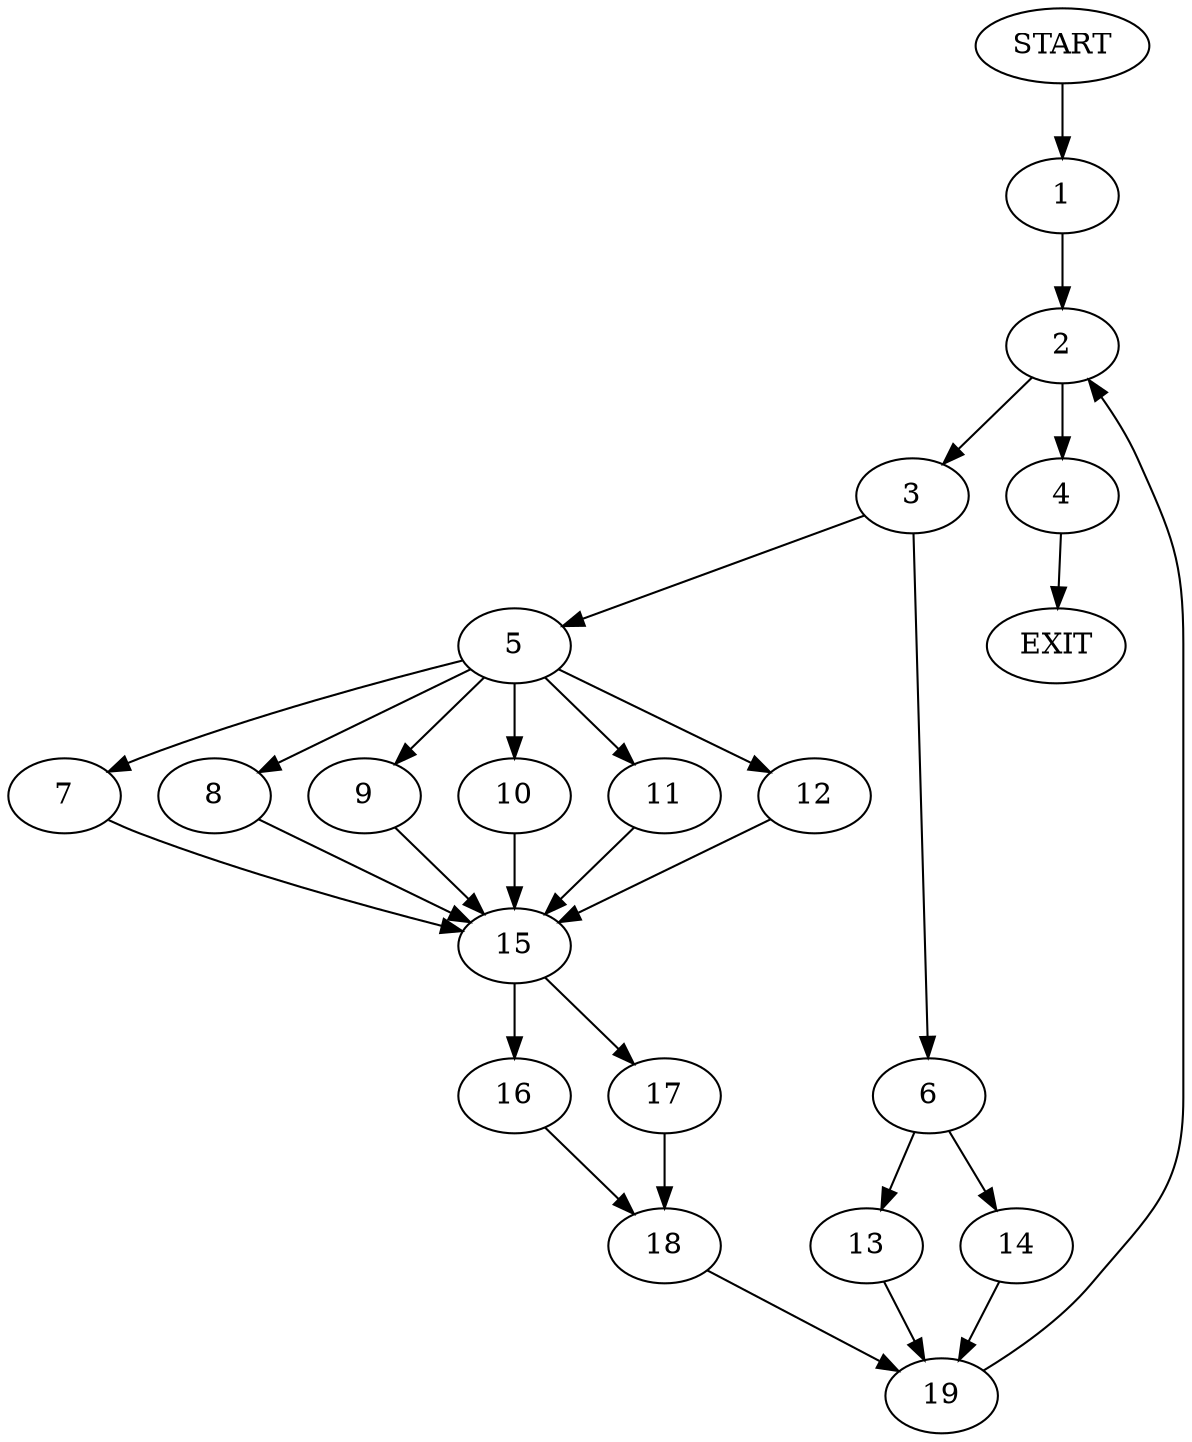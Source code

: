 digraph {
0 [label="START"];
1;
2;
3;
4;
5;
6;
7;
8;
9;
10;
11;
12;
13;
14;
15;
16;
17;
18;
19;
20 [label="EXIT"];
0 -> 1;
1 -> 2;
2 -> 3;
2 -> 4;
3 -> 5;
3 -> 6;
4 -> 20;
5 -> 7;
5 -> 8;
5 -> 9;
5 -> 10;
5 -> 11;
5 -> 12;
6 -> 13;
6 -> 14;
11 -> 15;
7 -> 15;
8 -> 15;
10 -> 15;
9 -> 15;
12 -> 15;
15 -> 16;
15 -> 17;
16 -> 18;
17 -> 18;
18 -> 19;
19 -> 2;
14 -> 19;
13 -> 19;
}